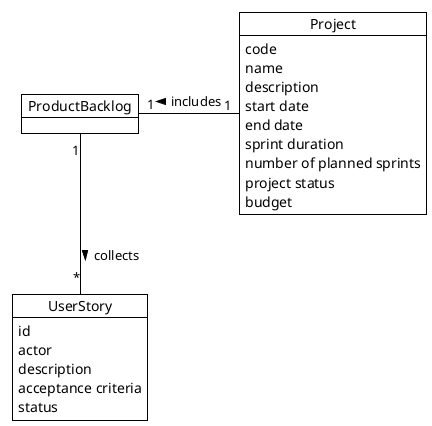  @startuml
!theme plain

Object Project {
code
name
description
start date
end date
sprint duration
number of planned sprints
project status
budget
}

Object "ProductBacklog" as PB

Object "UserStory" as US {
id
actor
description
acceptance criteria
status
}

Project "1" -left- "1" PB: includes >
PB "1" -down- "*" US: collects >


@enduml